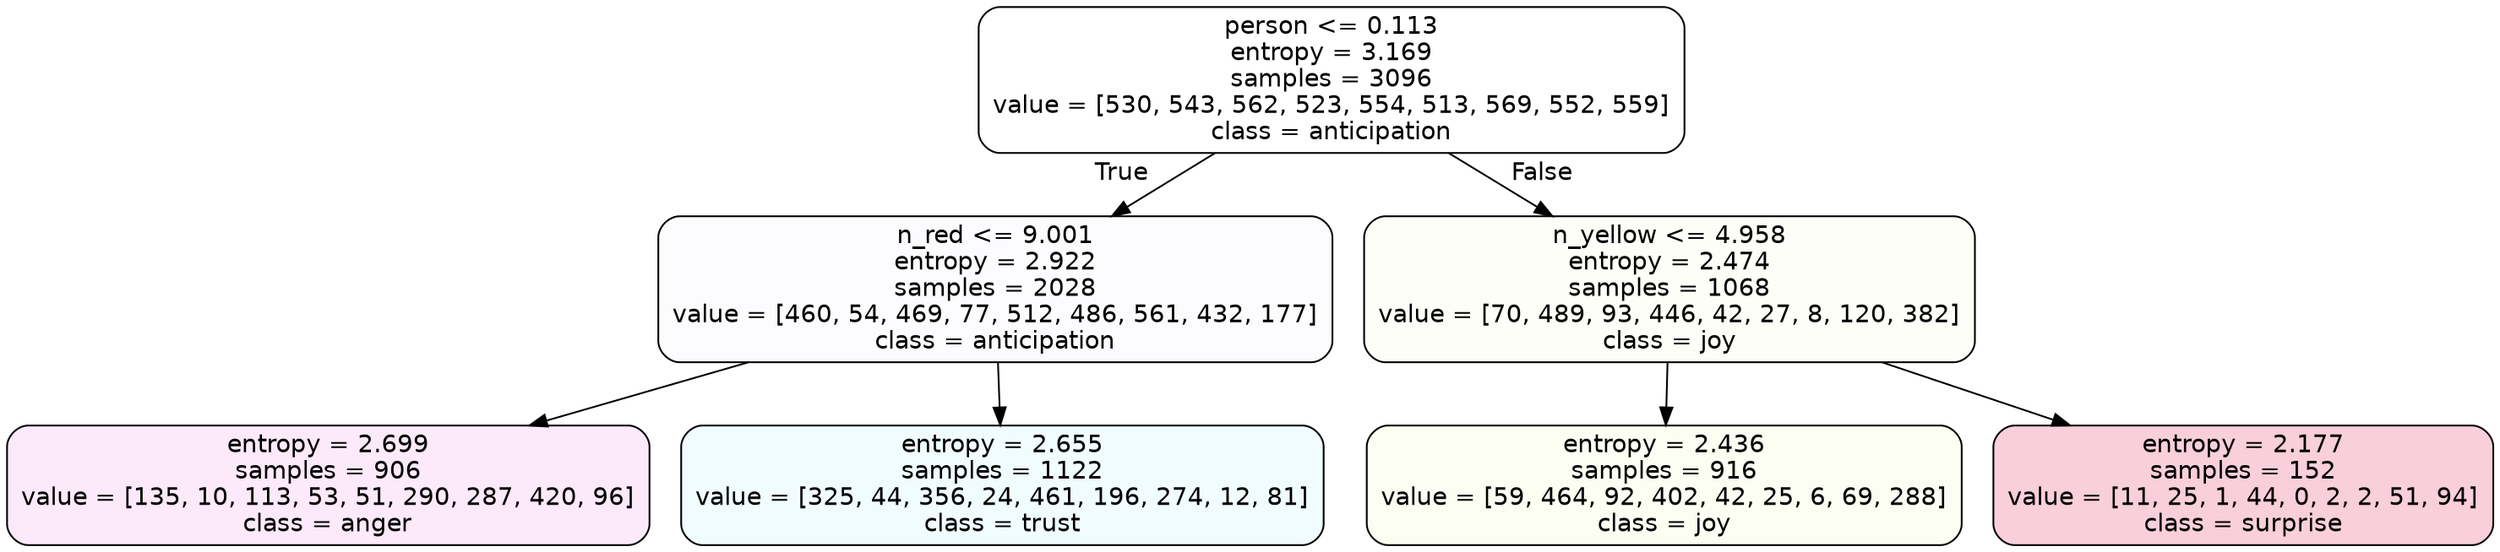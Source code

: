 digraph Tree {
node [shape=box, style="filled, rounded", color="black", fontname=helvetica] ;
edge [fontname=helvetica] ;
0 [label="person <= 0.113\nentropy = 3.169\nsamples = 3096\nvalue = [530, 543, 562, 523, 554, 513, 569, 552, 559]\nclass = anticipation", fillcolor="#8139e500"] ;
1 [label="n_red <= 9.001\nentropy = 2.922\nsamples = 2028\nvalue = [460, 54, 469, 77, 512, 486, 561, 432, 177]\nclass = anticipation", fillcolor="#8139e505"] ;
0 -> 1 [labeldistance=2.5, labelangle=45, headlabel="True"] ;
2 [label="entropy = 2.699\nsamples = 906\nvalue = [135, 10, 113, 53, 51, 290, 287, 420, 96]\nclass = anger", fillcolor="#e539d71c"] ;
1 -> 2 ;
3 [label="entropy = 2.655\nsamples = 1122\nvalue = [325, 44, 356, 24, 461, 196, 274, 12, 81]\nclass = trust", fillcolor="#39d7e513"] ;
1 -> 3 ;
4 [label="n_yellow <= 4.958\nentropy = 2.474\nsamples = 1068\nvalue = [70, 489, 93, 446, 42, 27, 8, 120, 382]\nclass = joy", fillcolor="#d7e53909"] ;
0 -> 4 [labeldistance=2.5, labelangle=-45, headlabel="False"] ;
5 [label="entropy = 2.436\nsamples = 916\nvalue = [59, 464, 92, 402, 42, 25, 6, 69, 288]\nclass = joy", fillcolor="#d7e5390f"] ;
4 -> 5 ;
6 [label="entropy = 2.177\nsamples = 152\nvalue = [11, 25, 1, 44, 0, 2, 2, 51, 94]\nclass = surprise", fillcolor="#e539643d"] ;
4 -> 6 ;
}